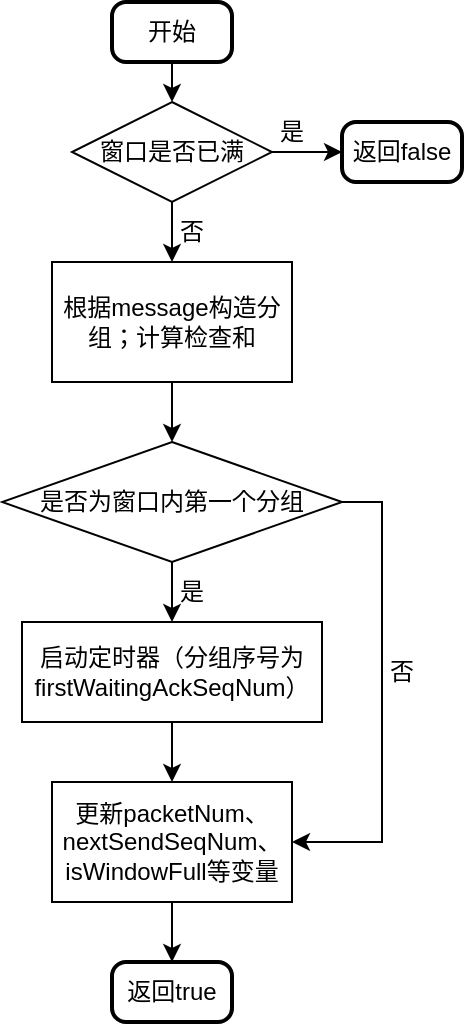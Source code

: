 <mxfile version="17.4.2" type="device" pages="4"><diagram id="C5RBs43oDa-KdzZeNtuy" name="GBN sender send"><mxGraphModel dx="1278" dy="688" grid="1" gridSize="10" guides="1" tooltips="1" connect="1" arrows="1" fold="1" page="1" pageScale="1" pageWidth="827" pageHeight="1169" math="0" shadow="0"><root><mxCell id="WIyWlLk6GJQsqaUBKTNV-0"/><mxCell id="WIyWlLk6GJQsqaUBKTNV-1" parent="WIyWlLk6GJQsqaUBKTNV-0"/><mxCell id="6oWi5wAew_d3OXsU4qkf-9" style="edgeStyle=orthogonalEdgeStyle;rounded=0;orthogonalLoop=1;jettySize=auto;html=1;exitX=0.5;exitY=1;exitDx=0;exitDy=0;entryX=0.5;entryY=0;entryDx=0;entryDy=0;" edge="1" parent="WIyWlLk6GJQsqaUBKTNV-1" source="6oWi5wAew_d3OXsU4qkf-0" target="6oWi5wAew_d3OXsU4qkf-8"><mxGeometry relative="1" as="geometry"/></mxCell><mxCell id="6oWi5wAew_d3OXsU4qkf-0" value="开始" style="rounded=1;whiteSpace=wrap;html=1;absoluteArcSize=1;arcSize=14;strokeWidth=2;" vertex="1" parent="WIyWlLk6GJQsqaUBKTNV-1"><mxGeometry x="250" y="50" width="60" height="30" as="geometry"/></mxCell><mxCell id="6oWi5wAew_d3OXsU4qkf-13" style="edgeStyle=orthogonalEdgeStyle;rounded=0;orthogonalLoop=1;jettySize=auto;html=1;entryX=0.5;entryY=0;entryDx=0;entryDy=0;" edge="1" parent="WIyWlLk6GJQsqaUBKTNV-1" source="6oWi5wAew_d3OXsU4qkf-6" target="6oWi5wAew_d3OXsU4qkf-12"><mxGeometry relative="1" as="geometry"/></mxCell><mxCell id="6oWi5wAew_d3OXsU4qkf-6" value="根据message构造分组；计算检查和" style="rounded=0;whiteSpace=wrap;html=1;" vertex="1" parent="WIyWlLk6GJQsqaUBKTNV-1"><mxGeometry x="220" y="180" width="120" height="60" as="geometry"/></mxCell><mxCell id="6oWi5wAew_d3OXsU4qkf-10" style="edgeStyle=orthogonalEdgeStyle;rounded=0;orthogonalLoop=1;jettySize=auto;html=1;entryX=0.5;entryY=0;entryDx=0;entryDy=0;" edge="1" parent="WIyWlLk6GJQsqaUBKTNV-1" source="6oWi5wAew_d3OXsU4qkf-8" target="6oWi5wAew_d3OXsU4qkf-6"><mxGeometry relative="1" as="geometry"/></mxCell><mxCell id="6oWi5wAew_d3OXsU4qkf-20" style="edgeStyle=orthogonalEdgeStyle;rounded=0;orthogonalLoop=1;jettySize=auto;html=1;entryX=0;entryY=0.5;entryDx=0;entryDy=0;" edge="1" parent="WIyWlLk6GJQsqaUBKTNV-1" source="6oWi5wAew_d3OXsU4qkf-8" target="6oWi5wAew_d3OXsU4qkf-19"><mxGeometry relative="1" as="geometry"/></mxCell><mxCell id="6oWi5wAew_d3OXsU4qkf-8" value="窗口是否已满" style="rhombus;whiteSpace=wrap;html=1;" vertex="1" parent="WIyWlLk6GJQsqaUBKTNV-1"><mxGeometry x="230" y="100" width="100" height="50" as="geometry"/></mxCell><mxCell id="6oWi5wAew_d3OXsU4qkf-15" style="edgeStyle=orthogonalEdgeStyle;rounded=0;orthogonalLoop=1;jettySize=auto;html=1;entryX=0.5;entryY=0;entryDx=0;entryDy=0;" edge="1" parent="WIyWlLk6GJQsqaUBKTNV-1" source="6oWi5wAew_d3OXsU4qkf-12" target="6oWi5wAew_d3OXsU4qkf-14"><mxGeometry relative="1" as="geometry"/></mxCell><mxCell id="6oWi5wAew_d3OXsU4qkf-26" style="edgeStyle=orthogonalEdgeStyle;rounded=0;orthogonalLoop=1;jettySize=auto;html=1;entryX=1;entryY=0.5;entryDx=0;entryDy=0;" edge="1" parent="WIyWlLk6GJQsqaUBKTNV-1" source="6oWi5wAew_d3OXsU4qkf-12" target="6oWi5wAew_d3OXsU4qkf-16"><mxGeometry relative="1" as="geometry"><Array as="points"><mxPoint x="385" y="300"/><mxPoint x="385" y="470"/></Array></mxGeometry></mxCell><mxCell id="6oWi5wAew_d3OXsU4qkf-12" value="是否为窗口内第一个分组" style="rhombus;whiteSpace=wrap;html=1;" vertex="1" parent="WIyWlLk6GJQsqaUBKTNV-1"><mxGeometry x="195" y="270" width="170" height="60" as="geometry"/></mxCell><mxCell id="6oWi5wAew_d3OXsU4qkf-17" style="edgeStyle=orthogonalEdgeStyle;rounded=0;orthogonalLoop=1;jettySize=auto;html=1;entryX=0.5;entryY=0;entryDx=0;entryDy=0;" edge="1" parent="WIyWlLk6GJQsqaUBKTNV-1" source="6oWi5wAew_d3OXsU4qkf-14" target="6oWi5wAew_d3OXsU4qkf-16"><mxGeometry relative="1" as="geometry"/></mxCell><mxCell id="6oWi5wAew_d3OXsU4qkf-14" value="启动定时器（分组序号为firstWaitingAckSeqNum）" style="rounded=0;whiteSpace=wrap;html=1;" vertex="1" parent="WIyWlLk6GJQsqaUBKTNV-1"><mxGeometry x="205" y="360" width="150" height="50" as="geometry"/></mxCell><mxCell id="6oWi5wAew_d3OXsU4qkf-22" style="edgeStyle=orthogonalEdgeStyle;rounded=0;orthogonalLoop=1;jettySize=auto;html=1;entryX=0.5;entryY=0;entryDx=0;entryDy=0;" edge="1" parent="WIyWlLk6GJQsqaUBKTNV-1" source="6oWi5wAew_d3OXsU4qkf-16" target="6oWi5wAew_d3OXsU4qkf-21"><mxGeometry relative="1" as="geometry"/></mxCell><mxCell id="6oWi5wAew_d3OXsU4qkf-16" value="更新packetNum、nextSendSeqNum、isWindowFull等变量" style="rounded=0;whiteSpace=wrap;html=1;" vertex="1" parent="WIyWlLk6GJQsqaUBKTNV-1"><mxGeometry x="220" y="440" width="120" height="60" as="geometry"/></mxCell><mxCell id="6oWi5wAew_d3OXsU4qkf-19" value="返回false" style="rounded=1;whiteSpace=wrap;html=1;absoluteArcSize=1;arcSize=14;strokeWidth=2;" vertex="1" parent="WIyWlLk6GJQsqaUBKTNV-1"><mxGeometry x="365" y="110" width="60" height="30" as="geometry"/></mxCell><mxCell id="6oWi5wAew_d3OXsU4qkf-21" value="返回true" style="rounded=1;whiteSpace=wrap;html=1;absoluteArcSize=1;arcSize=14;strokeWidth=2;" vertex="1" parent="WIyWlLk6GJQsqaUBKTNV-1"><mxGeometry x="250" y="530" width="60" height="30" as="geometry"/></mxCell><mxCell id="6oWi5wAew_d3OXsU4qkf-23" value="是" style="text;html=1;strokeColor=none;fillColor=none;align=center;verticalAlign=middle;whiteSpace=wrap;rounded=0;" vertex="1" parent="WIyWlLk6GJQsqaUBKTNV-1"><mxGeometry x="310" y="100" width="60" height="30" as="geometry"/></mxCell><mxCell id="6oWi5wAew_d3OXsU4qkf-24" value="否" style="text;html=1;strokeColor=none;fillColor=none;align=center;verticalAlign=middle;whiteSpace=wrap;rounded=0;" vertex="1" parent="WIyWlLk6GJQsqaUBKTNV-1"><mxGeometry x="365" y="370" width="60" height="30" as="geometry"/></mxCell><mxCell id="6oWi5wAew_d3OXsU4qkf-25" value="否" style="text;html=1;strokeColor=none;fillColor=none;align=center;verticalAlign=middle;whiteSpace=wrap;rounded=0;" vertex="1" parent="WIyWlLk6GJQsqaUBKTNV-1"><mxGeometry x="260" y="150" width="60" height="30" as="geometry"/></mxCell><mxCell id="6oWi5wAew_d3OXsU4qkf-27" value="是" style="text;html=1;strokeColor=none;fillColor=none;align=center;verticalAlign=middle;whiteSpace=wrap;rounded=0;" vertex="1" parent="WIyWlLk6GJQsqaUBKTNV-1"><mxGeometry x="260" y="330" width="60" height="30" as="geometry"/></mxCell></root></mxGraphModel></diagram><diagram id="tebdaFDzz_rPvmGpXu3B" name="GBN sender receive"><mxGraphModel dx="510" dy="689" grid="1" gridSize="10" guides="1" tooltips="1" connect="1" arrows="1" fold="1" page="1" pageScale="1" pageWidth="827" pageHeight="1169" math="0" shadow="0"><root><mxCell id="0"/><mxCell id="1" parent="0"/><mxCell id="lwfoxfsCffhoq2AybDkg-1" style="edgeStyle=orthogonalEdgeStyle;rounded=0;orthogonalLoop=1;jettySize=auto;html=1;exitX=0.5;exitY=1;exitDx=0;exitDy=0;entryX=0.5;entryY=0;entryDx=0;entryDy=0;" edge="1" parent="1" source="lwfoxfsCffhoq2AybDkg-2" target="lwfoxfsCffhoq2AybDkg-7"><mxGeometry relative="1" as="geometry"/></mxCell><mxCell id="lwfoxfsCffhoq2AybDkg-2" value="开始" style="rounded=1;whiteSpace=wrap;html=1;absoluteArcSize=1;arcSize=14;strokeWidth=2;" vertex="1" parent="1"><mxGeometry x="250" y="50" width="60" height="30" as="geometry"/></mxCell><mxCell id="lwfoxfsCffhoq2AybDkg-22" style="edgeStyle=orthogonalEdgeStyle;rounded=0;orthogonalLoop=1;jettySize=auto;html=1;entryX=0.5;entryY=0;entryDx=0;entryDy=0;" edge="1" parent="1" source="lwfoxfsCffhoq2AybDkg-7" target="lwfoxfsCffhoq2AybDkg-10"><mxGeometry relative="1" as="geometry"/></mxCell><mxCell id="lwfoxfsCffhoq2AybDkg-29" style="edgeStyle=orthogonalEdgeStyle;rounded=0;orthogonalLoop=1;jettySize=auto;html=1;entryX=1;entryY=0.5;entryDx=0;entryDy=0;" edge="1" parent="1" source="lwfoxfsCffhoq2AybDkg-7" target="lwfoxfsCffhoq2AybDkg-15"><mxGeometry relative="1" as="geometry"><Array as="points"><mxPoint x="390" y="125"/><mxPoint x="390" y="455"/></Array></mxGeometry></mxCell><mxCell id="lwfoxfsCffhoq2AybDkg-7" value="窗口是否为空" style="rhombus;whiteSpace=wrap;html=1;" vertex="1" parent="1"><mxGeometry x="230" y="100" width="100" height="50" as="geometry"/></mxCell><mxCell id="lwfoxfsCffhoq2AybDkg-24" style="edgeStyle=orthogonalEdgeStyle;rounded=0;orthogonalLoop=1;jettySize=auto;html=1;entryX=0.5;entryY=0;entryDx=0;entryDy=0;" edge="1" parent="1" source="lwfoxfsCffhoq2AybDkg-10" target="lwfoxfsCffhoq2AybDkg-23"><mxGeometry relative="1" as="geometry"/></mxCell><mxCell id="lwfoxfsCffhoq2AybDkg-31" style="edgeStyle=orthogonalEdgeStyle;rounded=0;orthogonalLoop=1;jettySize=auto;html=1;entryX=1;entryY=0.5;entryDx=0;entryDy=0;" edge="1" parent="1" source="lwfoxfsCffhoq2AybDkg-10" target="lwfoxfsCffhoq2AybDkg-15"><mxGeometry relative="1" as="geometry"><Array as="points"><mxPoint x="390" y="210"/><mxPoint x="390" y="455"/></Array></mxGeometry></mxCell><mxCell id="lwfoxfsCffhoq2AybDkg-10" value="检查和是否正确" style="rhombus;whiteSpace=wrap;html=1;" vertex="1" parent="1"><mxGeometry x="195" y="180" width="170" height="60" as="geometry"/></mxCell><mxCell id="lwfoxfsCffhoq2AybDkg-15" value="结束" style="rounded=1;whiteSpace=wrap;html=1;absoluteArcSize=1;arcSize=14;strokeWidth=2;" vertex="1" parent="1"><mxGeometry x="250" y="440" width="60" height="30" as="geometry"/></mxCell><mxCell id="lwfoxfsCffhoq2AybDkg-17" value="是" style="text;html=1;strokeColor=none;fillColor=none;align=center;verticalAlign=middle;whiteSpace=wrap;rounded=0;" vertex="1" parent="1"><mxGeometry x="330" y="100" width="60" height="30" as="geometry"/></mxCell><mxCell id="lwfoxfsCffhoq2AybDkg-18" value="否" style="text;html=1;strokeColor=none;fillColor=none;align=center;verticalAlign=middle;whiteSpace=wrap;rounded=0;" vertex="1" parent="1"><mxGeometry x="370" y="230" width="60" height="30" as="geometry"/></mxCell><mxCell id="lwfoxfsCffhoq2AybDkg-19" value="否" style="text;html=1;strokeColor=none;fillColor=none;align=center;verticalAlign=middle;whiteSpace=wrap;rounded=0;" vertex="1" parent="1"><mxGeometry x="260" y="150" width="60" height="30" as="geometry"/></mxCell><mxCell id="lwfoxfsCffhoq2AybDkg-20" value="是" style="text;html=1;strokeColor=none;fillColor=none;align=center;verticalAlign=middle;whiteSpace=wrap;rounded=0;" vertex="1" parent="1"><mxGeometry x="260" y="240" width="60" height="30" as="geometry"/></mxCell><mxCell id="lwfoxfsCffhoq2AybDkg-26" style="edgeStyle=orthogonalEdgeStyle;rounded=0;orthogonalLoop=1;jettySize=auto;html=1;entryX=0.5;entryY=0;entryDx=0;entryDy=0;" edge="1" parent="1" source="lwfoxfsCffhoq2AybDkg-23" target="lwfoxfsCffhoq2AybDkg-25"><mxGeometry relative="1" as="geometry"/></mxCell><mxCell id="lwfoxfsCffhoq2AybDkg-33" style="edgeStyle=orthogonalEdgeStyle;rounded=0;orthogonalLoop=1;jettySize=auto;html=1;entryX=1;entryY=0.5;entryDx=0;entryDy=0;" edge="1" parent="1" source="lwfoxfsCffhoq2AybDkg-23" target="lwfoxfsCffhoq2AybDkg-15"><mxGeometry relative="1" as="geometry"><Array as="points"><mxPoint x="390" y="305"/><mxPoint x="390" y="455"/></Array></mxGeometry></mxCell><mxCell id="lwfoxfsCffhoq2AybDkg-23" value="分组序号是否大于等于firstWaitingAckSeqNum" style="rhombus;whiteSpace=wrap;html=1;" vertex="1" parent="1"><mxGeometry x="192.5" y="270" width="175" height="70" as="geometry"/></mxCell><mxCell id="lwfoxfsCffhoq2AybDkg-28" style="edgeStyle=orthogonalEdgeStyle;rounded=0;orthogonalLoop=1;jettySize=auto;html=1;" edge="1" parent="1" source="lwfoxfsCffhoq2AybDkg-25" target="lwfoxfsCffhoq2AybDkg-15"><mxGeometry relative="1" as="geometry"/></mxCell><mxCell id="lwfoxfsCffhoq2AybDkg-25" value="计算滑动窗口长度；向右滑动窗口；更新packetNum；关闭/重启定时器" style="rounded=0;whiteSpace=wrap;html=1;" vertex="1" parent="1"><mxGeometry x="205" y="370" width="150" height="50" as="geometry"/></mxCell><mxCell id="lwfoxfsCffhoq2AybDkg-27" value="是" style="text;html=1;strokeColor=none;fillColor=none;align=center;verticalAlign=middle;whiteSpace=wrap;rounded=0;" vertex="1" parent="1"><mxGeometry x="260" y="340" width="60" height="30" as="geometry"/></mxCell><mxCell id="lwfoxfsCffhoq2AybDkg-35" value="否" style="text;html=1;strokeColor=none;fillColor=none;align=center;verticalAlign=middle;whiteSpace=wrap;rounded=0;" vertex="1" parent="1"><mxGeometry x="370" y="380" width="60" height="30" as="geometry"/></mxCell></root></mxGraphModel></diagram><diagram id="imCh85mT40Wyiy7264DT" name="SR sender receive"><mxGraphModel dx="510" dy="689" grid="1" gridSize="10" guides="1" tooltips="1" connect="1" arrows="1" fold="1" page="1" pageScale="1" pageWidth="827" pageHeight="1169" math="0" shadow="0"><root><mxCell id="0"/><mxCell id="1" parent="0"/><mxCell id="Gds6wRhfmAvN1LsyfXpD-1" style="edgeStyle=orthogonalEdgeStyle;rounded=0;orthogonalLoop=1;jettySize=auto;html=1;exitX=0.5;exitY=1;exitDx=0;exitDy=0;entryX=0.5;entryY=0;entryDx=0;entryDy=0;" edge="1" parent="1" source="Gds6wRhfmAvN1LsyfXpD-2" target="Gds6wRhfmAvN1LsyfXpD-5"><mxGeometry relative="1" as="geometry"/></mxCell><mxCell id="Gds6wRhfmAvN1LsyfXpD-2" value="开始" style="rounded=1;whiteSpace=wrap;html=1;absoluteArcSize=1;arcSize=14;strokeWidth=2;" vertex="1" parent="1"><mxGeometry x="250" y="50" width="60" height="30" as="geometry"/></mxCell><mxCell id="Gds6wRhfmAvN1LsyfXpD-3" style="edgeStyle=orthogonalEdgeStyle;rounded=0;orthogonalLoop=1;jettySize=auto;html=1;entryX=0.5;entryY=0;entryDx=0;entryDy=0;" edge="1" parent="1" source="Gds6wRhfmAvN1LsyfXpD-5" target="Gds6wRhfmAvN1LsyfXpD-8"><mxGeometry relative="1" as="geometry"/></mxCell><mxCell id="Gds6wRhfmAvN1LsyfXpD-4" style="edgeStyle=orthogonalEdgeStyle;rounded=0;orthogonalLoop=1;jettySize=auto;html=1;entryX=1;entryY=0.5;entryDx=0;entryDy=0;" edge="1" parent="1" source="Gds6wRhfmAvN1LsyfXpD-5" target="Gds6wRhfmAvN1LsyfXpD-9"><mxGeometry relative="1" as="geometry"><Array as="points"><mxPoint x="390" y="125"/><mxPoint x="390" y="635"/></Array></mxGeometry></mxCell><mxCell id="Gds6wRhfmAvN1LsyfXpD-5" value="窗口是否为空" style="rhombus;whiteSpace=wrap;html=1;" vertex="1" parent="1"><mxGeometry x="230" y="100" width="100" height="50" as="geometry"/></mxCell><mxCell id="Gds6wRhfmAvN1LsyfXpD-6" style="edgeStyle=orthogonalEdgeStyle;rounded=0;orthogonalLoop=1;jettySize=auto;html=1;entryX=0.5;entryY=0;entryDx=0;entryDy=0;" edge="1" parent="1" source="Gds6wRhfmAvN1LsyfXpD-8" target="Gds6wRhfmAvN1LsyfXpD-16"><mxGeometry relative="1" as="geometry"/></mxCell><mxCell id="Gds6wRhfmAvN1LsyfXpD-7" style="edgeStyle=orthogonalEdgeStyle;rounded=0;orthogonalLoop=1;jettySize=auto;html=1;entryX=1;entryY=0.5;entryDx=0;entryDy=0;" edge="1" parent="1" source="Gds6wRhfmAvN1LsyfXpD-8" target="Gds6wRhfmAvN1LsyfXpD-9"><mxGeometry relative="1" as="geometry"><Array as="points"><mxPoint x="390" y="210"/><mxPoint x="390" y="635"/></Array></mxGeometry></mxCell><mxCell id="Gds6wRhfmAvN1LsyfXpD-8" value="检查和是否正确" style="rhombus;whiteSpace=wrap;html=1;" vertex="1" parent="1"><mxGeometry x="195" y="180" width="170" height="60" as="geometry"/></mxCell><mxCell id="Gds6wRhfmAvN1LsyfXpD-9" value="结束" style="rounded=1;whiteSpace=wrap;html=1;absoluteArcSize=1;arcSize=14;strokeWidth=2;" vertex="1" parent="1"><mxGeometry x="250" y="620" width="60" height="30" as="geometry"/></mxCell><mxCell id="Gds6wRhfmAvN1LsyfXpD-10" value="是" style="text;html=1;strokeColor=none;fillColor=none;align=center;verticalAlign=middle;whiteSpace=wrap;rounded=0;" vertex="1" parent="1"><mxGeometry x="330" y="100" width="60" height="30" as="geometry"/></mxCell><mxCell id="Gds6wRhfmAvN1LsyfXpD-11" value="否" style="text;html=1;strokeColor=none;fillColor=none;align=center;verticalAlign=middle;whiteSpace=wrap;rounded=0;" vertex="1" parent="1"><mxGeometry x="370" y="230" width="60" height="30" as="geometry"/></mxCell><mxCell id="Gds6wRhfmAvN1LsyfXpD-12" value="否" style="text;html=1;strokeColor=none;fillColor=none;align=center;verticalAlign=middle;whiteSpace=wrap;rounded=0;" vertex="1" parent="1"><mxGeometry x="260" y="150" width="60" height="30" as="geometry"/></mxCell><mxCell id="Gds6wRhfmAvN1LsyfXpD-13" value="是" style="text;html=1;strokeColor=none;fillColor=none;align=center;verticalAlign=middle;whiteSpace=wrap;rounded=0;" vertex="1" parent="1"><mxGeometry x="260" y="240" width="60" height="30" as="geometry"/></mxCell><mxCell id="Gds6wRhfmAvN1LsyfXpD-27" style="edgeStyle=orthogonalEdgeStyle;rounded=0;orthogonalLoop=1;jettySize=auto;html=1;entryX=0.5;entryY=0;entryDx=0;entryDy=0;" edge="1" parent="1" source="Gds6wRhfmAvN1LsyfXpD-16" target="Gds6wRhfmAvN1LsyfXpD-18"><mxGeometry relative="1" as="geometry"/></mxCell><mxCell id="Gds6wRhfmAvN1LsyfXpD-28" style="edgeStyle=orthogonalEdgeStyle;rounded=0;orthogonalLoop=1;jettySize=auto;html=1;entryX=1;entryY=0.5;entryDx=0;entryDy=0;" edge="1" parent="1" source="Gds6wRhfmAvN1LsyfXpD-16" target="Gds6wRhfmAvN1LsyfXpD-18"><mxGeometry relative="1" as="geometry"><Array as="points"><mxPoint x="390" y="305"/><mxPoint x="390" y="405"/></Array></mxGeometry></mxCell><mxCell id="Gds6wRhfmAvN1LsyfXpD-16" value="分组序号是否在窗口内" style="rhombus;whiteSpace=wrap;html=1;" vertex="1" parent="1"><mxGeometry x="192.5" y="270" width="175" height="70" as="geometry"/></mxCell><mxCell id="Gds6wRhfmAvN1LsyfXpD-29" style="edgeStyle=orthogonalEdgeStyle;rounded=0;orthogonalLoop=1;jettySize=auto;html=1;entryX=0.5;entryY=0;entryDx=0;entryDy=0;" edge="1" parent="1" source="Gds6wRhfmAvN1LsyfXpD-18" target="Gds6wRhfmAvN1LsyfXpD-25"><mxGeometry relative="1" as="geometry"/></mxCell><mxCell id="Gds6wRhfmAvN1LsyfXpD-18" value="更新isACKReceived数组&lt;br&gt;关闭分组序号对应计时器" style="rounded=0;whiteSpace=wrap;html=1;" vertex="1" parent="1"><mxGeometry x="205" y="380" width="150" height="50" as="geometry"/></mxCell><mxCell id="Gds6wRhfmAvN1LsyfXpD-19" value="是" style="text;html=1;strokeColor=none;fillColor=none;align=center;verticalAlign=middle;whiteSpace=wrap;rounded=0;" vertex="1" parent="1"><mxGeometry x="260" y="340" width="60" height="30" as="geometry"/></mxCell><mxCell id="Gds6wRhfmAvN1LsyfXpD-20" value="否" style="text;html=1;strokeColor=none;fillColor=none;align=center;verticalAlign=middle;whiteSpace=wrap;rounded=0;" vertex="1" parent="1"><mxGeometry x="370" y="340" width="60" height="30" as="geometry"/></mxCell><mxCell id="Gds6wRhfmAvN1LsyfXpD-32" style="edgeStyle=orthogonalEdgeStyle;rounded=0;orthogonalLoop=1;jettySize=auto;html=1;entryX=0.5;entryY=0;entryDx=0;entryDy=0;" edge="1" parent="1" source="Gds6wRhfmAvN1LsyfXpD-25" target="Gds6wRhfmAvN1LsyfXpD-31"><mxGeometry relative="1" as="geometry"/></mxCell><mxCell id="Gds6wRhfmAvN1LsyfXpD-33" style="edgeStyle=orthogonalEdgeStyle;rounded=0;orthogonalLoop=1;jettySize=auto;html=1;entryX=1;entryY=0.5;entryDx=0;entryDy=0;" edge="1" parent="1" source="Gds6wRhfmAvN1LsyfXpD-25" target="Gds6wRhfmAvN1LsyfXpD-9"><mxGeometry relative="1" as="geometry"><Array as="points"><mxPoint x="390" y="480"/><mxPoint x="390" y="635"/></Array></mxGeometry></mxCell><mxCell id="Gds6wRhfmAvN1LsyfXpD-25" value="窗口内第一个分组是否已确认" style="rhombus;whiteSpace=wrap;html=1;" vertex="1" parent="1"><mxGeometry x="192.5" y="450" width="175" height="60" as="geometry"/></mxCell><mxCell id="Gds6wRhfmAvN1LsyfXpD-36" style="edgeStyle=orthogonalEdgeStyle;rounded=0;orthogonalLoop=1;jettySize=auto;html=1;" edge="1" parent="1" source="Gds6wRhfmAvN1LsyfXpD-31" target="Gds6wRhfmAvN1LsyfXpD-9"><mxGeometry relative="1" as="geometry"/></mxCell><mxCell id="Gds6wRhfmAvN1LsyfXpD-31" value="计算滑动窗口长度；向右滑动窗口；更新isACKReceived、packets数组；更新isWindowFull、packetNum变量" style="rounded=0;whiteSpace=wrap;html=1;" vertex="1" parent="1"><mxGeometry x="175" y="535" width="210" height="50" as="geometry"/></mxCell><mxCell id="Gds6wRhfmAvN1LsyfXpD-34" value="否" style="text;html=1;strokeColor=none;fillColor=none;align=center;verticalAlign=middle;whiteSpace=wrap;rounded=0;" vertex="1" parent="1"><mxGeometry x="370" y="545" width="60" height="30" as="geometry"/></mxCell><mxCell id="Gds6wRhfmAvN1LsyfXpD-35" value="是" style="text;html=1;strokeColor=none;fillColor=none;align=center;verticalAlign=middle;whiteSpace=wrap;rounded=0;" vertex="1" parent="1"><mxGeometry x="260" y="505" width="60" height="30" as="geometry"/></mxCell></root></mxGraphModel></diagram><diagram id="gtl723dy6hiwwA3craor" name="TCP sender receive"><mxGraphModel dx="1278" dy="688" grid="1" gridSize="10" guides="1" tooltips="1" connect="1" arrows="1" fold="1" page="1" pageScale="1" pageWidth="827" pageHeight="1169" math="0" shadow="0"><root><mxCell id="0"/><mxCell id="1" parent="0"/><mxCell id="-IrSuDBbr02zTdopjuWB-1" style="edgeStyle=orthogonalEdgeStyle;rounded=0;orthogonalLoop=1;jettySize=auto;html=1;exitX=0.5;exitY=1;exitDx=0;exitDy=0;entryX=0.5;entryY=0;entryDx=0;entryDy=0;" edge="1" parent="1" source="-IrSuDBbr02zTdopjuWB-2" target="-IrSuDBbr02zTdopjuWB-5"><mxGeometry relative="1" as="geometry"/></mxCell><mxCell id="-IrSuDBbr02zTdopjuWB-2" value="开始" style="rounded=1;whiteSpace=wrap;html=1;absoluteArcSize=1;arcSize=14;strokeWidth=2;" vertex="1" parent="1"><mxGeometry x="250" y="50" width="60" height="30" as="geometry"/></mxCell><mxCell id="-IrSuDBbr02zTdopjuWB-3" style="edgeStyle=orthogonalEdgeStyle;rounded=0;orthogonalLoop=1;jettySize=auto;html=1;entryX=0.5;entryY=0;entryDx=0;entryDy=0;" edge="1" parent="1" source="-IrSuDBbr02zTdopjuWB-5" target="-IrSuDBbr02zTdopjuWB-8"><mxGeometry relative="1" as="geometry"/></mxCell><mxCell id="-IrSuDBbr02zTdopjuWB-4" style="edgeStyle=orthogonalEdgeStyle;rounded=0;orthogonalLoop=1;jettySize=auto;html=1;entryX=1;entryY=0.5;entryDx=0;entryDy=0;" edge="1" parent="1" source="-IrSuDBbr02zTdopjuWB-5" target="-IrSuDBbr02zTdopjuWB-9"><mxGeometry relative="1" as="geometry"><Array as="points"><mxPoint x="390" y="125"/><mxPoint x="390" y="755"/></Array></mxGeometry></mxCell><mxCell id="-IrSuDBbr02zTdopjuWB-5" value="窗口是否为空" style="rhombus;whiteSpace=wrap;html=1;" vertex="1" parent="1"><mxGeometry x="230" y="100" width="100" height="50" as="geometry"/></mxCell><mxCell id="-IrSuDBbr02zTdopjuWB-6" style="edgeStyle=orthogonalEdgeStyle;rounded=0;orthogonalLoop=1;jettySize=auto;html=1;entryX=0.5;entryY=0;entryDx=0;entryDy=0;" edge="1" parent="1" source="-IrSuDBbr02zTdopjuWB-8" target="-IrSuDBbr02zTdopjuWB-16"><mxGeometry relative="1" as="geometry"/></mxCell><mxCell id="-IrSuDBbr02zTdopjuWB-7" style="edgeStyle=orthogonalEdgeStyle;rounded=0;orthogonalLoop=1;jettySize=auto;html=1;entryX=1;entryY=0.5;entryDx=0;entryDy=0;" edge="1" parent="1" source="-IrSuDBbr02zTdopjuWB-8" target="-IrSuDBbr02zTdopjuWB-9"><mxGeometry relative="1" as="geometry"><Array as="points"><mxPoint x="390" y="210"/><mxPoint x="390" y="755"/></Array></mxGeometry></mxCell><mxCell id="-IrSuDBbr02zTdopjuWB-8" value="检查和是否正确" style="rhombus;whiteSpace=wrap;html=1;" vertex="1" parent="1"><mxGeometry x="195" y="180" width="170" height="60" as="geometry"/></mxCell><mxCell id="-IrSuDBbr02zTdopjuWB-9" value="结束" style="rounded=1;whiteSpace=wrap;html=1;absoluteArcSize=1;arcSize=14;strokeWidth=2;" vertex="1" parent="1"><mxGeometry x="250" y="740" width="60" height="30" as="geometry"/></mxCell><mxCell id="-IrSuDBbr02zTdopjuWB-10" value="是" style="text;html=1;strokeColor=none;fillColor=none;align=center;verticalAlign=middle;whiteSpace=wrap;rounded=0;" vertex="1" parent="1"><mxGeometry x="330" y="100" width="60" height="30" as="geometry"/></mxCell><mxCell id="-IrSuDBbr02zTdopjuWB-11" value="否" style="text;html=1;strokeColor=none;fillColor=none;align=center;verticalAlign=middle;whiteSpace=wrap;rounded=0;" vertex="1" parent="1"><mxGeometry x="370" y="230" width="60" height="30" as="geometry"/></mxCell><mxCell id="-IrSuDBbr02zTdopjuWB-12" value="否" style="text;html=1;strokeColor=none;fillColor=none;align=center;verticalAlign=middle;whiteSpace=wrap;rounded=0;" vertex="1" parent="1"><mxGeometry x="260" y="150" width="60" height="30" as="geometry"/></mxCell><mxCell id="-IrSuDBbr02zTdopjuWB-13" value="是" style="text;html=1;strokeColor=none;fillColor=none;align=center;verticalAlign=middle;whiteSpace=wrap;rounded=0;" vertex="1" parent="1"><mxGeometry x="260" y="240" width="60" height="30" as="geometry"/></mxCell><mxCell id="-IrSuDBbr02zTdopjuWB-15" style="edgeStyle=orthogonalEdgeStyle;rounded=0;orthogonalLoop=1;jettySize=auto;html=1;entryX=1;entryY=0.5;entryDx=0;entryDy=0;" edge="1" parent="1" source="-IrSuDBbr02zTdopjuWB-16" target="-IrSuDBbr02zTdopjuWB-9"><mxGeometry relative="1" as="geometry"><Array as="points"><mxPoint x="390" y="305"/><mxPoint x="390" y="755"/></Array></mxGeometry></mxCell><mxCell id="2vu8BWLjaocFZQuHLtlc-1" style="edgeStyle=orthogonalEdgeStyle;rounded=0;orthogonalLoop=1;jettySize=auto;html=1;entryX=0.5;entryY=0;entryDx=0;entryDy=0;" edge="1" parent="1" source="-IrSuDBbr02zTdopjuWB-16" target="-IrSuDBbr02zTdopjuWB-21"><mxGeometry relative="1" as="geometry"/></mxCell><mxCell id="-IrSuDBbr02zTdopjuWB-16" value="分组序号是否大于等于firstWaitingAckSeqNum" style="rhombus;whiteSpace=wrap;html=1;" vertex="1" parent="1"><mxGeometry x="192.5" y="270" width="175" height="70" as="geometry"/></mxCell><mxCell id="-IrSuDBbr02zTdopjuWB-19" value="是" style="text;html=1;strokeColor=none;fillColor=none;align=center;verticalAlign=middle;whiteSpace=wrap;rounded=0;" vertex="1" parent="1"><mxGeometry x="260" y="340" width="60" height="30" as="geometry"/></mxCell><mxCell id="-IrSuDBbr02zTdopjuWB-20" value="否" style="text;html=1;strokeColor=none;fillColor=none;align=center;verticalAlign=middle;whiteSpace=wrap;rounded=0;" vertex="1" parent="1"><mxGeometry x="370" y="340" width="60" height="30" as="geometry"/></mxCell><mxCell id="2vu8BWLjaocFZQuHLtlc-3" style="edgeStyle=orthogonalEdgeStyle;rounded=0;orthogonalLoop=1;jettySize=auto;html=1;entryX=0.5;entryY=0;entryDx=0;entryDy=0;" edge="1" parent="1" source="-IrSuDBbr02zTdopjuWB-21" target="2vu8BWLjaocFZQuHLtlc-2"><mxGeometry relative="1" as="geometry"/></mxCell><mxCell id="2vu8BWLjaocFZQuHLtlc-7" style="edgeStyle=orthogonalEdgeStyle;rounded=0;orthogonalLoop=1;jettySize=auto;html=1;entryX=0.5;entryY=0;entryDx=0;entryDy=0;" edge="1" parent="1" source="-IrSuDBbr02zTdopjuWB-21" target="2vu8BWLjaocFZQuHLtlc-6"><mxGeometry relative="1" as="geometry"/></mxCell><mxCell id="-IrSuDBbr02zTdopjuWB-21" value="&lt;span&gt;分组序号是否等于firstWaitingAckSeqNum&lt;/span&gt;" style="rhombus;whiteSpace=wrap;html=1;" vertex="1" parent="1"><mxGeometry x="192.5" y="370" width="175" height="70" as="geometry"/></mxCell><mxCell id="2vu8BWLjaocFZQuHLtlc-10" style="edgeStyle=orthogonalEdgeStyle;rounded=0;orthogonalLoop=1;jettySize=auto;html=1;entryX=0.5;entryY=0;entryDx=0;entryDy=0;" edge="1" parent="1" source="2vu8BWLjaocFZQuHLtlc-2" target="2vu8BWLjaocFZQuHLtlc-9"><mxGeometry relative="1" as="geometry"/></mxCell><mxCell id="2vu8BWLjaocFZQuHLtlc-2" value="ackCount++" style="rounded=0;whiteSpace=wrap;html=1;" vertex="1" parent="1"><mxGeometry x="205" y="470" width="150" height="50" as="geometry"/></mxCell><mxCell id="2vu8BWLjaocFZQuHLtlc-4" value="是" style="text;html=1;strokeColor=none;fillColor=none;align=center;verticalAlign=middle;whiteSpace=wrap;rounded=0;" vertex="1" parent="1"><mxGeometry x="260" y="440" width="60" height="30" as="geometry"/></mxCell><mxCell id="OOaVQfnB0TDaF2iuzoM0-2" style="edgeStyle=orthogonalEdgeStyle;rounded=0;orthogonalLoop=1;jettySize=auto;html=1;" edge="1" parent="1" source="2vu8BWLjaocFZQuHLtlc-6" target="OOaVQfnB0TDaF2iuzoM0-1"><mxGeometry relative="1" as="geometry"/></mxCell><mxCell id="2vu8BWLjaocFZQuHLtlc-6" value="ackCount=1" style="rounded=0;whiteSpace=wrap;html=1;" vertex="1" parent="1"><mxGeometry x="40" y="470" width="150" height="50" as="geometry"/></mxCell><mxCell id="OOaVQfnB0TDaF2iuzoM0-5" style="edgeStyle=orthogonalEdgeStyle;rounded=0;orthogonalLoop=1;jettySize=auto;html=1;entryX=0.5;entryY=0;entryDx=0;entryDy=0;" edge="1" parent="1" source="2vu8BWLjaocFZQuHLtlc-9" target="OOaVQfnB0TDaF2iuzoM0-4"><mxGeometry relative="1" as="geometry"/></mxCell><mxCell id="2vu8BWLjaocFZQuHLtlc-9" value="&lt;span&gt;ackCount是否大于3&lt;/span&gt;" style="rhombus;whiteSpace=wrap;html=1;" vertex="1" parent="1"><mxGeometry x="206.25" y="550" width="147.5" height="70" as="geometry"/></mxCell><mxCell id="OOaVQfnB0TDaF2iuzoM0-6" style="edgeStyle=orthogonalEdgeStyle;rounded=0;orthogonalLoop=1;jettySize=auto;html=1;entryX=0;entryY=0.5;entryDx=0;entryDy=0;" edge="1" parent="1" source="OOaVQfnB0TDaF2iuzoM0-1" target="-IrSuDBbr02zTdopjuWB-9"><mxGeometry relative="1" as="geometry"><Array as="points"><mxPoint x="115" y="755"/></Array></mxGeometry></mxCell><mxCell id="OOaVQfnB0TDaF2iuzoM0-1" value="计算滑动窗口长度；向右滑动窗口；更新packetNum；关闭/重启定时器" style="rounded=0;whiteSpace=wrap;html=1;" vertex="1" parent="1"><mxGeometry x="40" y="560" width="150" height="50" as="geometry"/></mxCell><mxCell id="OOaVQfnB0TDaF2iuzoM0-8" style="edgeStyle=orthogonalEdgeStyle;rounded=0;orthogonalLoop=1;jettySize=auto;html=1;entryX=0.5;entryY=0;entryDx=0;entryDy=0;" edge="1" parent="1" source="OOaVQfnB0TDaF2iuzoM0-4" target="-IrSuDBbr02zTdopjuWB-9"><mxGeometry relative="1" as="geometry"/></mxCell><mxCell id="OOaVQfnB0TDaF2iuzoM0-4" value="快速重传分组；重启定时器" style="rounded=0;whiteSpace=wrap;html=1;" vertex="1" parent="1"><mxGeometry x="205" y="650" width="150" height="50" as="geometry"/></mxCell></root></mxGraphModel></diagram></mxfile>